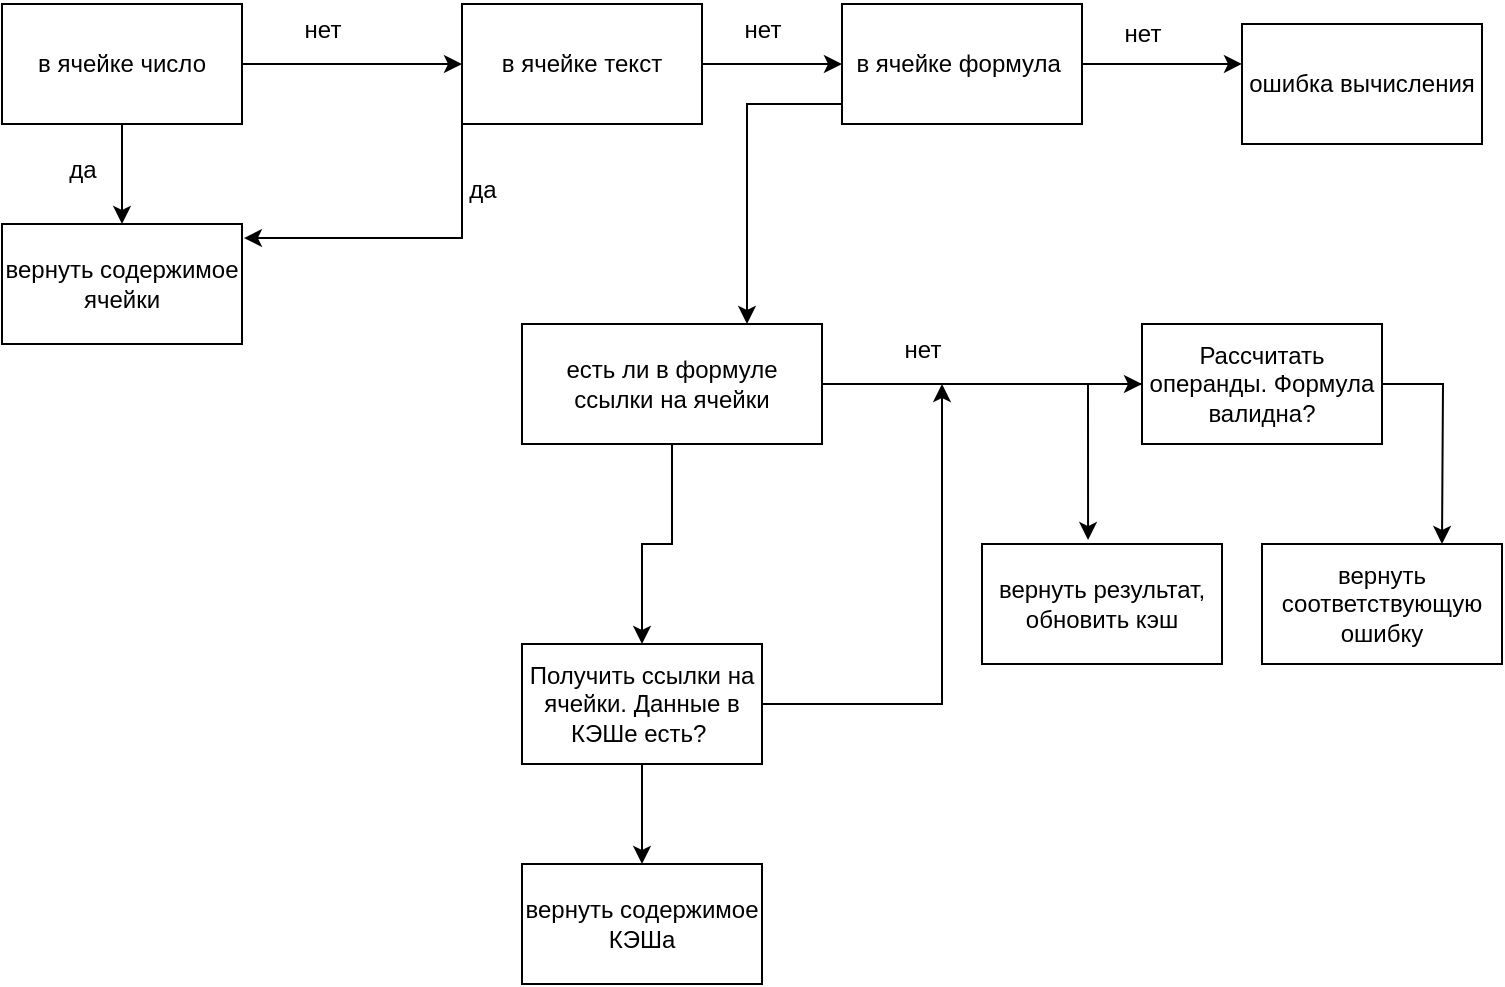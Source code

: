 <mxfile version="21.5.2" type="device">
  <diagram name="Страница 1" id="QpGdbZjfan5Bcfcysgag">
    <mxGraphModel dx="1386" dy="767" grid="1" gridSize="10" guides="1" tooltips="1" connect="1" arrows="1" fold="1" page="1" pageScale="1" pageWidth="827" pageHeight="1169" math="0" shadow="0">
      <root>
        <mxCell id="0" />
        <mxCell id="1" parent="0" />
        <mxCell id="FxHAePd0vlwhsdHWrR9y-31" style="edgeStyle=orthogonalEdgeStyle;rounded=0;orthogonalLoop=1;jettySize=auto;html=1;exitX=0.5;exitY=1;exitDx=0;exitDy=0;" edge="1" parent="1" source="FxHAePd0vlwhsdHWrR9y-1" target="FxHAePd0vlwhsdHWrR9y-4">
          <mxGeometry relative="1" as="geometry" />
        </mxCell>
        <mxCell id="FxHAePd0vlwhsdHWrR9y-32" style="edgeStyle=orthogonalEdgeStyle;rounded=0;orthogonalLoop=1;jettySize=auto;html=1;entryX=0.75;entryY=1.067;entryDx=0;entryDy=0;entryPerimeter=0;" edge="1" parent="1" source="FxHAePd0vlwhsdHWrR9y-1" target="FxHAePd0vlwhsdHWrR9y-29">
          <mxGeometry relative="1" as="geometry" />
        </mxCell>
        <mxCell id="FxHAePd0vlwhsdHWrR9y-1" value="Получить ссылки на ячейки. Данные в КЭШе есть?&amp;nbsp;" style="rounded=0;whiteSpace=wrap;html=1;" vertex="1" parent="1">
          <mxGeometry x="300" y="350" width="120" height="60" as="geometry" />
        </mxCell>
        <mxCell id="FxHAePd0vlwhsdHWrR9y-15" style="edgeStyle=orthogonalEdgeStyle;rounded=0;orthogonalLoop=1;jettySize=auto;html=1;" edge="1" parent="1" source="FxHAePd0vlwhsdHWrR9y-2" target="FxHAePd0vlwhsdHWrR9y-7">
          <mxGeometry relative="1" as="geometry" />
        </mxCell>
        <mxCell id="FxHAePd0vlwhsdHWrR9y-16" style="edgeStyle=orthogonalEdgeStyle;rounded=0;orthogonalLoop=1;jettySize=auto;html=1;entryX=0;entryY=0.5;entryDx=0;entryDy=0;" edge="1" parent="1" source="FxHAePd0vlwhsdHWrR9y-2" target="FxHAePd0vlwhsdHWrR9y-6">
          <mxGeometry relative="1" as="geometry" />
        </mxCell>
        <mxCell id="FxHAePd0vlwhsdHWrR9y-2" value="в ячейке число" style="rounded=0;whiteSpace=wrap;html=1;" vertex="1" parent="1">
          <mxGeometry x="40" y="30" width="120" height="60" as="geometry" />
        </mxCell>
        <mxCell id="FxHAePd0vlwhsdHWrR9y-3" value="вернуть соответствующую ошибку" style="rounded=0;whiteSpace=wrap;html=1;" vertex="1" parent="1">
          <mxGeometry x="670" y="300" width="120" height="60" as="geometry" />
        </mxCell>
        <mxCell id="FxHAePd0vlwhsdHWrR9y-4" value="вернуть содержимое КЭШа" style="rounded=0;whiteSpace=wrap;html=1;" vertex="1" parent="1">
          <mxGeometry x="300" y="460" width="120" height="60" as="geometry" />
        </mxCell>
        <mxCell id="FxHAePd0vlwhsdHWrR9y-17" style="edgeStyle=orthogonalEdgeStyle;rounded=0;orthogonalLoop=1;jettySize=auto;html=1;" edge="1" parent="1" source="FxHAePd0vlwhsdHWrR9y-6" target="FxHAePd0vlwhsdHWrR9y-11">
          <mxGeometry relative="1" as="geometry" />
        </mxCell>
        <mxCell id="FxHAePd0vlwhsdHWrR9y-19" style="edgeStyle=orthogonalEdgeStyle;rounded=0;orthogonalLoop=1;jettySize=auto;html=1;exitX=0;exitY=1;exitDx=0;exitDy=0;entryX=1.008;entryY=0.117;entryDx=0;entryDy=0;entryPerimeter=0;" edge="1" parent="1" source="FxHAePd0vlwhsdHWrR9y-6" target="FxHAePd0vlwhsdHWrR9y-7">
          <mxGeometry relative="1" as="geometry" />
        </mxCell>
        <mxCell id="FxHAePd0vlwhsdHWrR9y-6" value="в ячейке текст" style="rounded=0;whiteSpace=wrap;html=1;" vertex="1" parent="1">
          <mxGeometry x="270" y="30" width="120" height="60" as="geometry" />
        </mxCell>
        <mxCell id="FxHAePd0vlwhsdHWrR9y-7" value="вернуть содержимое ячейки" style="rounded=0;whiteSpace=wrap;html=1;" vertex="1" parent="1">
          <mxGeometry x="40" y="140" width="120" height="60" as="geometry" />
        </mxCell>
        <mxCell id="FxHAePd0vlwhsdHWrR9y-28" style="edgeStyle=orthogonalEdgeStyle;rounded=0;orthogonalLoop=1;jettySize=auto;html=1;" edge="1" parent="1" source="FxHAePd0vlwhsdHWrR9y-8">
          <mxGeometry relative="1" as="geometry">
            <mxPoint x="610" y="220" as="targetPoint" />
          </mxGeometry>
        </mxCell>
        <mxCell id="FxHAePd0vlwhsdHWrR9y-30" style="edgeStyle=orthogonalEdgeStyle;rounded=0;orthogonalLoop=1;jettySize=auto;html=1;" edge="1" parent="1" source="FxHAePd0vlwhsdHWrR9y-8" target="FxHAePd0vlwhsdHWrR9y-1">
          <mxGeometry relative="1" as="geometry" />
        </mxCell>
        <mxCell id="FxHAePd0vlwhsdHWrR9y-8" value="есть ли в формуле ссылки на ячейки" style="rounded=0;whiteSpace=wrap;html=1;" vertex="1" parent="1">
          <mxGeometry x="300" y="190" width="150" height="60" as="geometry" />
        </mxCell>
        <mxCell id="FxHAePd0vlwhsdHWrR9y-18" style="edgeStyle=orthogonalEdgeStyle;rounded=0;orthogonalLoop=1;jettySize=auto;html=1;exitX=1;exitY=0.5;exitDx=0;exitDy=0;entryX=0;entryY=0.333;entryDx=0;entryDy=0;entryPerimeter=0;" edge="1" parent="1" source="FxHAePd0vlwhsdHWrR9y-11" target="FxHAePd0vlwhsdHWrR9y-13">
          <mxGeometry relative="1" as="geometry" />
        </mxCell>
        <mxCell id="FxHAePd0vlwhsdHWrR9y-25" style="edgeStyle=orthogonalEdgeStyle;rounded=0;orthogonalLoop=1;jettySize=auto;html=1;entryX=0.75;entryY=0;entryDx=0;entryDy=0;" edge="1" parent="1" source="FxHAePd0vlwhsdHWrR9y-11" target="FxHAePd0vlwhsdHWrR9y-8">
          <mxGeometry relative="1" as="geometry">
            <Array as="points">
              <mxPoint x="413" y="80" />
            </Array>
          </mxGeometry>
        </mxCell>
        <mxCell id="FxHAePd0vlwhsdHWrR9y-11" value="в ячейке формула&amp;nbsp;" style="rounded=0;whiteSpace=wrap;html=1;" vertex="1" parent="1">
          <mxGeometry x="460" y="30" width="120" height="60" as="geometry" />
        </mxCell>
        <mxCell id="FxHAePd0vlwhsdHWrR9y-12" value="вернуть результат, обновить кэш" style="rounded=0;whiteSpace=wrap;html=1;" vertex="1" parent="1">
          <mxGeometry x="530" y="300" width="120" height="60" as="geometry" />
        </mxCell>
        <mxCell id="FxHAePd0vlwhsdHWrR9y-13" value="ошибка вычисления" style="rounded=0;whiteSpace=wrap;html=1;" vertex="1" parent="1">
          <mxGeometry x="660" y="40" width="120" height="60" as="geometry" />
        </mxCell>
        <mxCell id="FxHAePd0vlwhsdHWrR9y-26" style="edgeStyle=orthogonalEdgeStyle;rounded=0;orthogonalLoop=1;jettySize=auto;html=1;exitX=0;exitY=0.5;exitDx=0;exitDy=0;entryX=0.442;entryY=-0.033;entryDx=0;entryDy=0;entryPerimeter=0;" edge="1" parent="1" source="FxHAePd0vlwhsdHWrR9y-14" target="FxHAePd0vlwhsdHWrR9y-12">
          <mxGeometry relative="1" as="geometry">
            <mxPoint x="580" y="290" as="targetPoint" />
          </mxGeometry>
        </mxCell>
        <mxCell id="FxHAePd0vlwhsdHWrR9y-27" style="edgeStyle=orthogonalEdgeStyle;rounded=0;orthogonalLoop=1;jettySize=auto;html=1;" edge="1" parent="1" source="FxHAePd0vlwhsdHWrR9y-14">
          <mxGeometry relative="1" as="geometry">
            <mxPoint x="760" y="300" as="targetPoint" />
          </mxGeometry>
        </mxCell>
        <mxCell id="FxHAePd0vlwhsdHWrR9y-14" value="Рассчитать операнды. Формула валидна?" style="rounded=0;whiteSpace=wrap;html=1;" vertex="1" parent="1">
          <mxGeometry x="610" y="190" width="120" height="60" as="geometry" />
        </mxCell>
        <mxCell id="FxHAePd0vlwhsdHWrR9y-20" value="нет" style="text;html=1;align=center;verticalAlign=middle;resizable=0;points=[];autosize=1;strokeColor=none;fillColor=none;" vertex="1" parent="1">
          <mxGeometry x="180" y="28" width="40" height="30" as="geometry" />
        </mxCell>
        <mxCell id="FxHAePd0vlwhsdHWrR9y-21" value="нет" style="text;html=1;align=center;verticalAlign=middle;resizable=0;points=[];autosize=1;strokeColor=none;fillColor=none;" vertex="1" parent="1">
          <mxGeometry x="400" y="28" width="40" height="30" as="geometry" />
        </mxCell>
        <mxCell id="FxHAePd0vlwhsdHWrR9y-22" value="нет" style="text;html=1;align=center;verticalAlign=middle;resizable=0;points=[];autosize=1;strokeColor=none;fillColor=none;" vertex="1" parent="1">
          <mxGeometry x="590" y="30" width="40" height="30" as="geometry" />
        </mxCell>
        <mxCell id="FxHAePd0vlwhsdHWrR9y-23" value="да" style="text;html=1;align=center;verticalAlign=middle;resizable=0;points=[];autosize=1;strokeColor=none;fillColor=none;" vertex="1" parent="1">
          <mxGeometry x="60" y="98" width="40" height="30" as="geometry" />
        </mxCell>
        <mxCell id="FxHAePd0vlwhsdHWrR9y-24" value="да" style="text;html=1;align=center;verticalAlign=middle;resizable=0;points=[];autosize=1;strokeColor=none;fillColor=none;" vertex="1" parent="1">
          <mxGeometry x="260" y="108" width="40" height="30" as="geometry" />
        </mxCell>
        <mxCell id="FxHAePd0vlwhsdHWrR9y-29" value="нет" style="text;html=1;align=center;verticalAlign=middle;resizable=0;points=[];autosize=1;strokeColor=none;fillColor=none;" vertex="1" parent="1">
          <mxGeometry x="480" y="188" width="40" height="30" as="geometry" />
        </mxCell>
      </root>
    </mxGraphModel>
  </diagram>
</mxfile>
